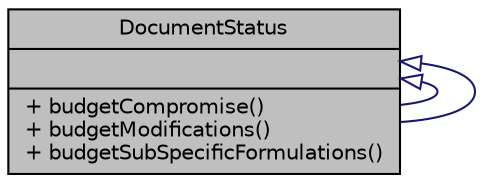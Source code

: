 digraph "DocumentStatus"
{
 // LATEX_PDF_SIZE
  bgcolor="transparent";
  edge [fontname="Helvetica",fontsize="10",labelfontname="Helvetica",labelfontsize="10"];
  node [fontname="Helvetica",fontsize="10",shape=record];
  Node1 [label="{DocumentStatus\n||+ budgetCompromise()\l+ budgetModifications()\l+ budgetSubSpecificFormulations()\l}",height=0.2,width=0.4,color="black", fillcolor="grey75", style="filled", fontcolor="black",tooltip="Modelo que extiende las funcionalidades del modelo base DocumentStatus."];
  Node1 -> Node1 [dir="back",color="midnightblue",fontsize="10",style="solid",arrowtail="onormal",fontname="Helvetica"];
  Node1 -> Node1 [dir="back",color="midnightblue",fontsize="10",style="solid",arrowtail="onormal",fontname="Helvetica"];
}
